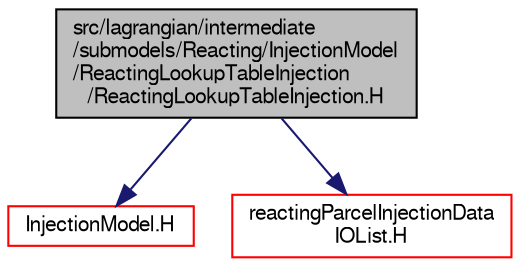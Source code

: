 digraph "src/lagrangian/intermediate/submodels/Reacting/InjectionModel/ReactingLookupTableInjection/ReactingLookupTableInjection.H"
{
  bgcolor="transparent";
  edge [fontname="FreeSans",fontsize="10",labelfontname="FreeSans",labelfontsize="10"];
  node [fontname="FreeSans",fontsize="10",shape=record];
  Node0 [label="src/lagrangian/intermediate\l/submodels/Reacting/InjectionModel\l/ReactingLookupTableInjection\l/ReactingLookupTableInjection.H",height=0.2,width=0.4,color="black", fillcolor="grey75", style="filled", fontcolor="black"];
  Node0 -> Node1 [color="midnightblue",fontsize="10",style="solid",fontname="FreeSans"];
  Node1 [label="InjectionModel.H",height=0.2,width=0.4,color="red",URL="$a05738.html"];
  Node0 -> Node159 [color="midnightblue",fontsize="10",style="solid",fontname="FreeSans"];
  Node159 [label="reactingParcelInjectionData\lIOList.H",height=0.2,width=0.4,color="red",URL="$a06212.html"];
}
